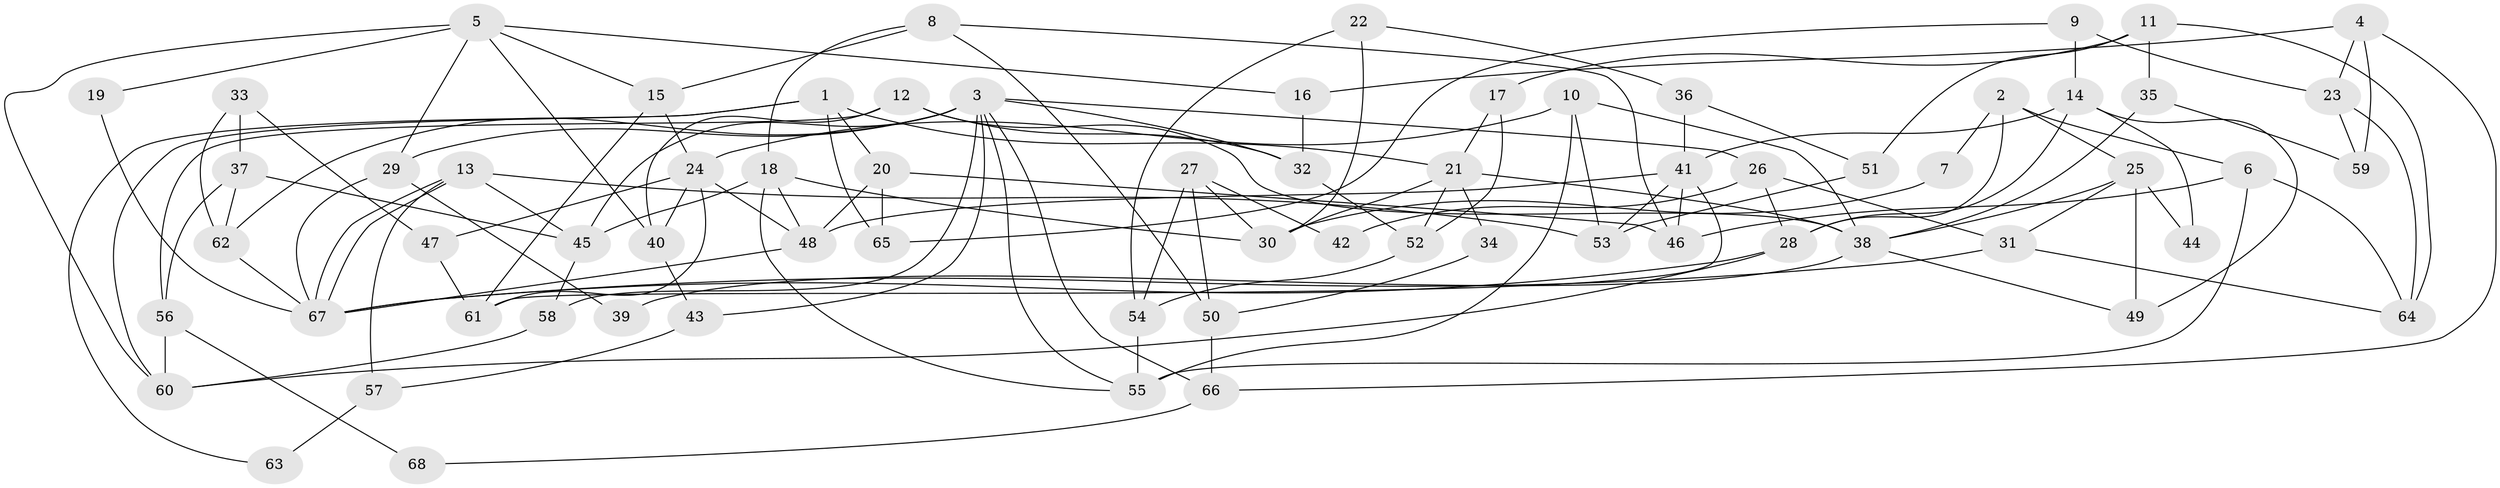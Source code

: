 // coarse degree distribution, {4: 0.2978723404255319, 11: 0.02127659574468085, 5: 0.1276595744680851, 8: 0.0851063829787234, 6: 0.10638297872340426, 2: 0.1276595744680851, 3: 0.1702127659574468, 9: 0.0425531914893617, 7: 0.02127659574468085}
// Generated by graph-tools (version 1.1) at 2025/24/03/03/25 07:24:03]
// undirected, 68 vertices, 136 edges
graph export_dot {
graph [start="1"]
  node [color=gray90,style=filled];
  1;
  2;
  3;
  4;
  5;
  6;
  7;
  8;
  9;
  10;
  11;
  12;
  13;
  14;
  15;
  16;
  17;
  18;
  19;
  20;
  21;
  22;
  23;
  24;
  25;
  26;
  27;
  28;
  29;
  30;
  31;
  32;
  33;
  34;
  35;
  36;
  37;
  38;
  39;
  40;
  41;
  42;
  43;
  44;
  45;
  46;
  47;
  48;
  49;
  50;
  51;
  52;
  53;
  54;
  55;
  56;
  57;
  58;
  59;
  60;
  61;
  62;
  63;
  64;
  65;
  66;
  67;
  68;
  1 -- 60;
  1 -- 65;
  1 -- 20;
  1 -- 21;
  1 -- 63;
  2 -- 6;
  2 -- 28;
  2 -- 7;
  2 -- 25;
  3 -- 26;
  3 -- 45;
  3 -- 29;
  3 -- 32;
  3 -- 43;
  3 -- 55;
  3 -- 58;
  3 -- 62;
  3 -- 66;
  4 -- 59;
  4 -- 16;
  4 -- 23;
  4 -- 66;
  5 -- 15;
  5 -- 29;
  5 -- 16;
  5 -- 19;
  5 -- 40;
  5 -- 60;
  6 -- 46;
  6 -- 55;
  6 -- 64;
  7 -- 30;
  8 -- 46;
  8 -- 15;
  8 -- 18;
  8 -- 50;
  9 -- 14;
  9 -- 23;
  9 -- 65;
  10 -- 24;
  10 -- 53;
  10 -- 38;
  10 -- 55;
  11 -- 51;
  11 -- 64;
  11 -- 17;
  11 -- 35;
  12 -- 38;
  12 -- 32;
  12 -- 40;
  12 -- 56;
  13 -- 45;
  13 -- 67;
  13 -- 67;
  13 -- 53;
  13 -- 57;
  14 -- 49;
  14 -- 28;
  14 -- 41;
  14 -- 44;
  15 -- 24;
  15 -- 61;
  16 -- 32;
  17 -- 52;
  17 -- 21;
  18 -- 55;
  18 -- 30;
  18 -- 45;
  18 -- 48;
  19 -- 67;
  20 -- 48;
  20 -- 46;
  20 -- 65;
  21 -- 30;
  21 -- 34;
  21 -- 38;
  21 -- 52;
  22 -- 30;
  22 -- 54;
  22 -- 36;
  23 -- 64;
  23 -- 59;
  24 -- 40;
  24 -- 48;
  24 -- 47;
  24 -- 61;
  25 -- 38;
  25 -- 31;
  25 -- 44;
  25 -- 49;
  26 -- 31;
  26 -- 28;
  26 -- 42;
  27 -- 30;
  27 -- 50;
  27 -- 42;
  27 -- 54;
  28 -- 60;
  28 -- 67;
  29 -- 67;
  29 -- 39;
  31 -- 67;
  31 -- 64;
  32 -- 52;
  33 -- 47;
  33 -- 62;
  33 -- 37;
  34 -- 50;
  35 -- 38;
  35 -- 59;
  36 -- 41;
  36 -- 51;
  37 -- 56;
  37 -- 45;
  37 -- 62;
  38 -- 39;
  38 -- 49;
  40 -- 43;
  41 -- 48;
  41 -- 46;
  41 -- 53;
  41 -- 61;
  43 -- 57;
  45 -- 58;
  47 -- 61;
  48 -- 67;
  50 -- 66;
  51 -- 53;
  52 -- 54;
  54 -- 55;
  56 -- 60;
  56 -- 68;
  57 -- 63;
  58 -- 60;
  62 -- 67;
  66 -- 68;
}

